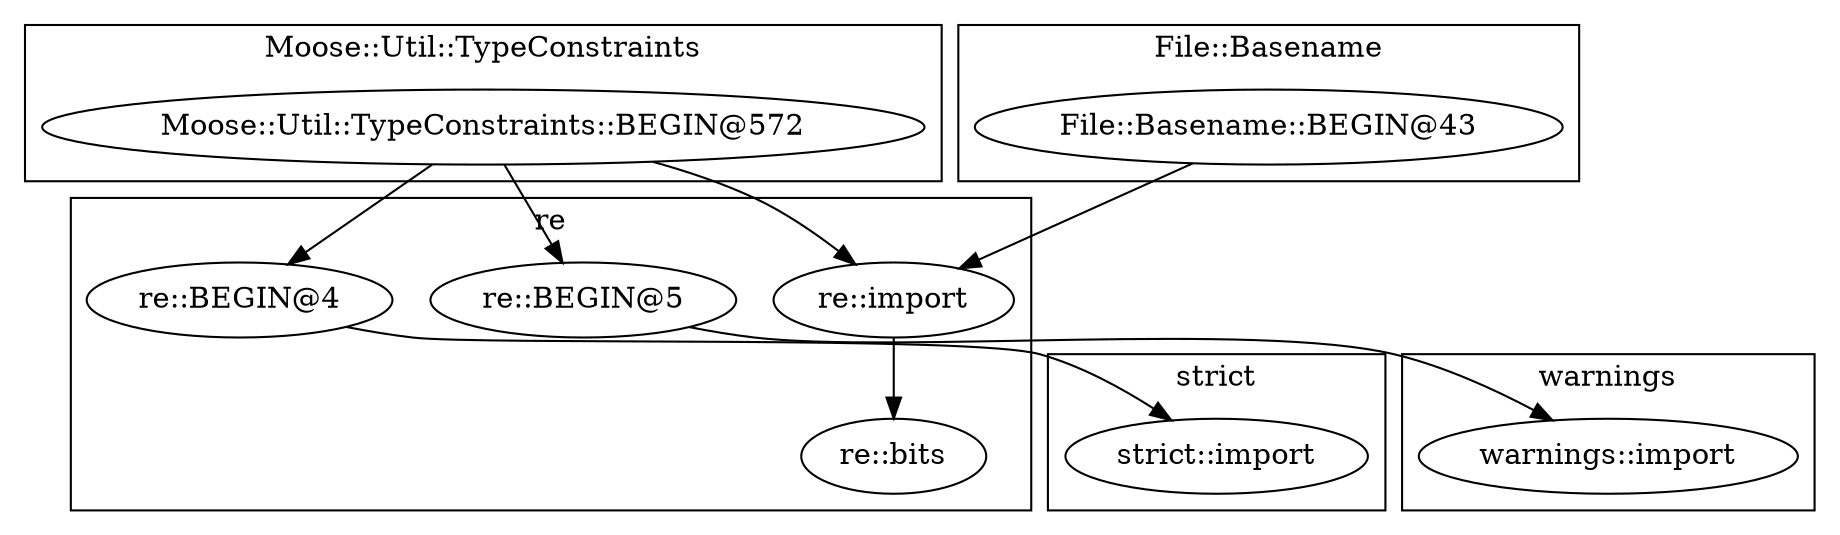 digraph {
graph [overlap=false]
subgraph cluster_warnings {
	label="warnings";
	"warnings::import";
}
subgraph cluster_Moose_Util_TypeConstraints {
	label="Moose::Util::TypeConstraints";
	"Moose::Util::TypeConstraints::BEGIN@572";
}
subgraph cluster_re {
	label="re";
	"re::BEGIN@4";
	"re::import";
	"re::BEGIN@5";
	"re::bits";
}
subgraph cluster_strict {
	label="strict";
	"strict::import";
}
subgraph cluster_File_Basename {
	label="File::Basename";
	"File::Basename::BEGIN@43";
}
"Moose::Util::TypeConstraints::BEGIN@572" -> "re::BEGIN@5";
"re::import" -> "re::bits";
"re::BEGIN@5" -> "warnings::import";
"Moose::Util::TypeConstraints::BEGIN@572" -> "re::import";
"File::Basename::BEGIN@43" -> "re::import";
"Moose::Util::TypeConstraints::BEGIN@572" -> "re::BEGIN@4";
"re::BEGIN@4" -> "strict::import";
}

